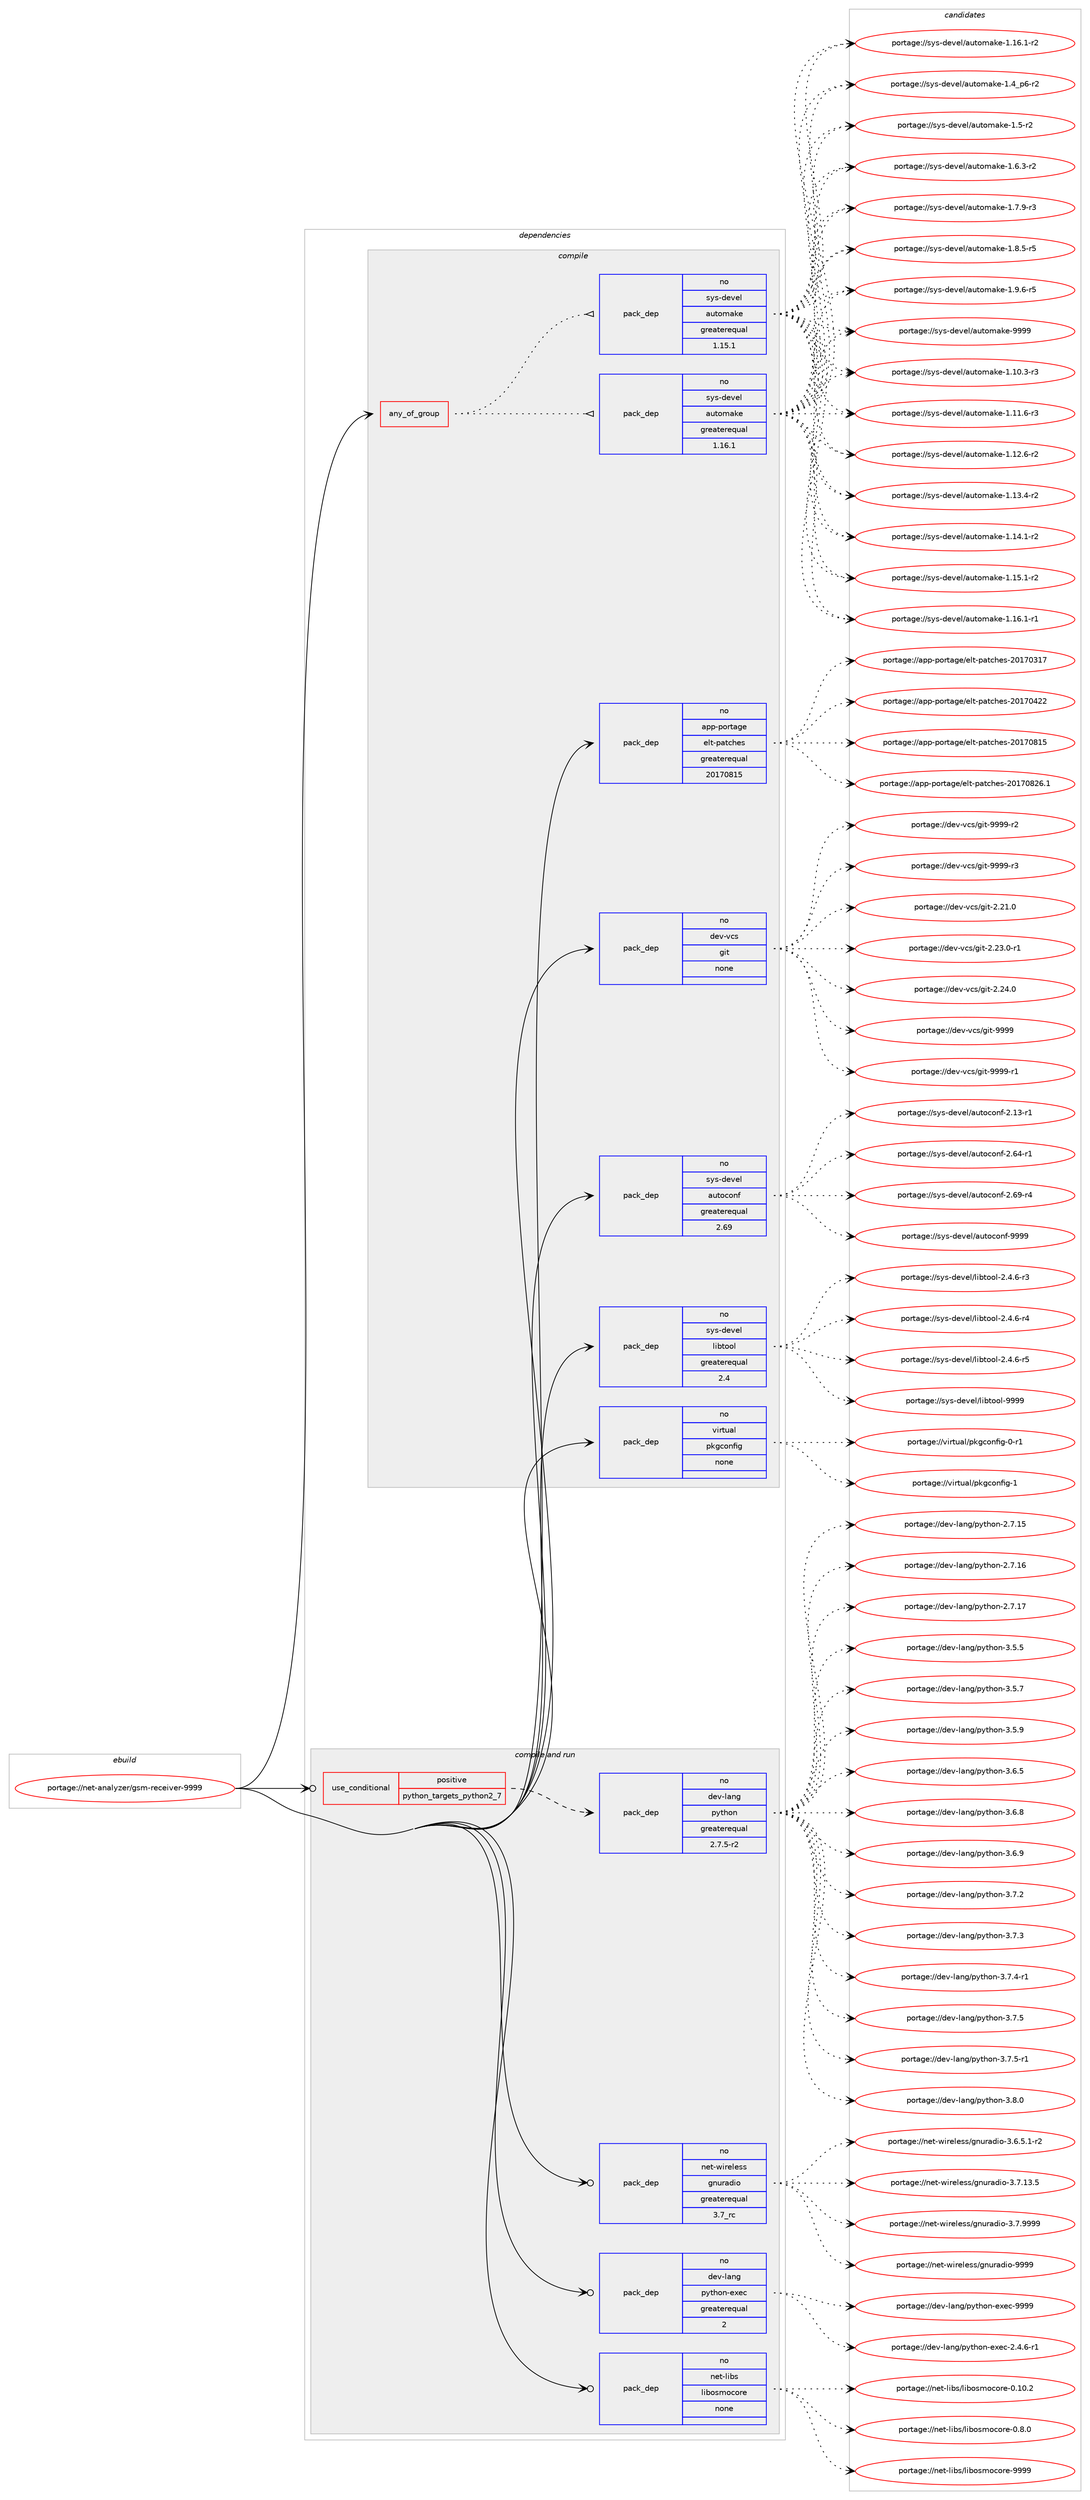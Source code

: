 digraph prolog {

# *************
# Graph options
# *************

newrank=true;
concentrate=true;
compound=true;
graph [rankdir=LR,fontname=Helvetica,fontsize=10,ranksep=1.5];#, ranksep=2.5, nodesep=0.2];
edge  [arrowhead=vee];
node  [fontname=Helvetica,fontsize=10];

# **********
# The ebuild
# **********

subgraph cluster_leftcol {
color=gray;
rank=same;
label=<<i>ebuild</i>>;
id [label="portage://net-analyzer/gsm-receiver-9999", color=red, width=4, href="../net-analyzer/gsm-receiver-9999.svg"];
}

# ****************
# The dependencies
# ****************

subgraph cluster_midcol {
color=gray;
label=<<i>dependencies</i>>;
subgraph cluster_compile {
fillcolor="#eeeeee";
style=filled;
label=<<i>compile</i>>;
subgraph any5516 {
dependency345307 [label=<<TABLE BORDER="0" CELLBORDER="1" CELLSPACING="0" CELLPADDING="4"><TR><TD CELLPADDING="10">any_of_group</TD></TR></TABLE>>, shape=none, color=red];subgraph pack253515 {
dependency345308 [label=<<TABLE BORDER="0" CELLBORDER="1" CELLSPACING="0" CELLPADDING="4" WIDTH="220"><TR><TD ROWSPAN="6" CELLPADDING="30">pack_dep</TD></TR><TR><TD WIDTH="110">no</TD></TR><TR><TD>sys-devel</TD></TR><TR><TD>automake</TD></TR><TR><TD>greaterequal</TD></TR><TR><TD>1.16.1</TD></TR></TABLE>>, shape=none, color=blue];
}
dependency345307:e -> dependency345308:w [weight=20,style="dotted",arrowhead="oinv"];
subgraph pack253516 {
dependency345309 [label=<<TABLE BORDER="0" CELLBORDER="1" CELLSPACING="0" CELLPADDING="4" WIDTH="220"><TR><TD ROWSPAN="6" CELLPADDING="30">pack_dep</TD></TR><TR><TD WIDTH="110">no</TD></TR><TR><TD>sys-devel</TD></TR><TR><TD>automake</TD></TR><TR><TD>greaterequal</TD></TR><TR><TD>1.15.1</TD></TR></TABLE>>, shape=none, color=blue];
}
dependency345307:e -> dependency345309:w [weight=20,style="dotted",arrowhead="oinv"];
}
id:e -> dependency345307:w [weight=20,style="solid",arrowhead="vee"];
subgraph pack253517 {
dependency345310 [label=<<TABLE BORDER="0" CELLBORDER="1" CELLSPACING="0" CELLPADDING="4" WIDTH="220"><TR><TD ROWSPAN="6" CELLPADDING="30">pack_dep</TD></TR><TR><TD WIDTH="110">no</TD></TR><TR><TD>app-portage</TD></TR><TR><TD>elt-patches</TD></TR><TR><TD>greaterequal</TD></TR><TR><TD>20170815</TD></TR></TABLE>>, shape=none, color=blue];
}
id:e -> dependency345310:w [weight=20,style="solid",arrowhead="vee"];
subgraph pack253518 {
dependency345311 [label=<<TABLE BORDER="0" CELLBORDER="1" CELLSPACING="0" CELLPADDING="4" WIDTH="220"><TR><TD ROWSPAN="6" CELLPADDING="30">pack_dep</TD></TR><TR><TD WIDTH="110">no</TD></TR><TR><TD>dev-vcs</TD></TR><TR><TD>git</TD></TR><TR><TD>none</TD></TR><TR><TD></TD></TR></TABLE>>, shape=none, color=blue];
}
id:e -> dependency345311:w [weight=20,style="solid",arrowhead="vee"];
subgraph pack253519 {
dependency345312 [label=<<TABLE BORDER="0" CELLBORDER="1" CELLSPACING="0" CELLPADDING="4" WIDTH="220"><TR><TD ROWSPAN="6" CELLPADDING="30">pack_dep</TD></TR><TR><TD WIDTH="110">no</TD></TR><TR><TD>sys-devel</TD></TR><TR><TD>autoconf</TD></TR><TR><TD>greaterequal</TD></TR><TR><TD>2.69</TD></TR></TABLE>>, shape=none, color=blue];
}
id:e -> dependency345312:w [weight=20,style="solid",arrowhead="vee"];
subgraph pack253520 {
dependency345313 [label=<<TABLE BORDER="0" CELLBORDER="1" CELLSPACING="0" CELLPADDING="4" WIDTH="220"><TR><TD ROWSPAN="6" CELLPADDING="30">pack_dep</TD></TR><TR><TD WIDTH="110">no</TD></TR><TR><TD>sys-devel</TD></TR><TR><TD>libtool</TD></TR><TR><TD>greaterequal</TD></TR><TR><TD>2.4</TD></TR></TABLE>>, shape=none, color=blue];
}
id:e -> dependency345313:w [weight=20,style="solid",arrowhead="vee"];
subgraph pack253521 {
dependency345314 [label=<<TABLE BORDER="0" CELLBORDER="1" CELLSPACING="0" CELLPADDING="4" WIDTH="220"><TR><TD ROWSPAN="6" CELLPADDING="30">pack_dep</TD></TR><TR><TD WIDTH="110">no</TD></TR><TR><TD>virtual</TD></TR><TR><TD>pkgconfig</TD></TR><TR><TD>none</TD></TR><TR><TD></TD></TR></TABLE>>, shape=none, color=blue];
}
id:e -> dependency345314:w [weight=20,style="solid",arrowhead="vee"];
}
subgraph cluster_compileandrun {
fillcolor="#eeeeee";
style=filled;
label=<<i>compile and run</i>>;
subgraph cond86131 {
dependency345315 [label=<<TABLE BORDER="0" CELLBORDER="1" CELLSPACING="0" CELLPADDING="4"><TR><TD ROWSPAN="3" CELLPADDING="10">use_conditional</TD></TR><TR><TD>positive</TD></TR><TR><TD>python_targets_python2_7</TD></TR></TABLE>>, shape=none, color=red];
subgraph pack253522 {
dependency345316 [label=<<TABLE BORDER="0" CELLBORDER="1" CELLSPACING="0" CELLPADDING="4" WIDTH="220"><TR><TD ROWSPAN="6" CELLPADDING="30">pack_dep</TD></TR><TR><TD WIDTH="110">no</TD></TR><TR><TD>dev-lang</TD></TR><TR><TD>python</TD></TR><TR><TD>greaterequal</TD></TR><TR><TD>2.7.5-r2</TD></TR></TABLE>>, shape=none, color=blue];
}
dependency345315:e -> dependency345316:w [weight=20,style="dashed",arrowhead="vee"];
}
id:e -> dependency345315:w [weight=20,style="solid",arrowhead="odotvee"];
subgraph pack253523 {
dependency345317 [label=<<TABLE BORDER="0" CELLBORDER="1" CELLSPACING="0" CELLPADDING="4" WIDTH="220"><TR><TD ROWSPAN="6" CELLPADDING="30">pack_dep</TD></TR><TR><TD WIDTH="110">no</TD></TR><TR><TD>dev-lang</TD></TR><TR><TD>python-exec</TD></TR><TR><TD>greaterequal</TD></TR><TR><TD>2</TD></TR></TABLE>>, shape=none, color=blue];
}
id:e -> dependency345317:w [weight=20,style="solid",arrowhead="odotvee"];
subgraph pack253524 {
dependency345318 [label=<<TABLE BORDER="0" CELLBORDER="1" CELLSPACING="0" CELLPADDING="4" WIDTH="220"><TR><TD ROWSPAN="6" CELLPADDING="30">pack_dep</TD></TR><TR><TD WIDTH="110">no</TD></TR><TR><TD>net-libs</TD></TR><TR><TD>libosmocore</TD></TR><TR><TD>none</TD></TR><TR><TD></TD></TR></TABLE>>, shape=none, color=blue];
}
id:e -> dependency345318:w [weight=20,style="solid",arrowhead="odotvee"];
subgraph pack253525 {
dependency345319 [label=<<TABLE BORDER="0" CELLBORDER="1" CELLSPACING="0" CELLPADDING="4" WIDTH="220"><TR><TD ROWSPAN="6" CELLPADDING="30">pack_dep</TD></TR><TR><TD WIDTH="110">no</TD></TR><TR><TD>net-wireless</TD></TR><TR><TD>gnuradio</TD></TR><TR><TD>greaterequal</TD></TR><TR><TD>3.7_rc</TD></TR></TABLE>>, shape=none, color=blue];
}
id:e -> dependency345319:w [weight=20,style="solid",arrowhead="odotvee"];
}
subgraph cluster_run {
fillcolor="#eeeeee";
style=filled;
label=<<i>run</i>>;
}
}

# **************
# The candidates
# **************

subgraph cluster_choices {
rank=same;
color=gray;
label=<<i>candidates</i>>;

subgraph choice253515 {
color=black;
nodesep=1;
choiceportage11512111545100101118101108479711711611110997107101454946494846514511451 [label="portage://sys-devel/automake-1.10.3-r3", color=red, width=4,href="../sys-devel/automake-1.10.3-r3.svg"];
choiceportage11512111545100101118101108479711711611110997107101454946494946544511451 [label="portage://sys-devel/automake-1.11.6-r3", color=red, width=4,href="../sys-devel/automake-1.11.6-r3.svg"];
choiceportage11512111545100101118101108479711711611110997107101454946495046544511450 [label="portage://sys-devel/automake-1.12.6-r2", color=red, width=4,href="../sys-devel/automake-1.12.6-r2.svg"];
choiceportage11512111545100101118101108479711711611110997107101454946495146524511450 [label="portage://sys-devel/automake-1.13.4-r2", color=red, width=4,href="../sys-devel/automake-1.13.4-r2.svg"];
choiceportage11512111545100101118101108479711711611110997107101454946495246494511450 [label="portage://sys-devel/automake-1.14.1-r2", color=red, width=4,href="../sys-devel/automake-1.14.1-r2.svg"];
choiceportage11512111545100101118101108479711711611110997107101454946495346494511450 [label="portage://sys-devel/automake-1.15.1-r2", color=red, width=4,href="../sys-devel/automake-1.15.1-r2.svg"];
choiceportage11512111545100101118101108479711711611110997107101454946495446494511449 [label="portage://sys-devel/automake-1.16.1-r1", color=red, width=4,href="../sys-devel/automake-1.16.1-r1.svg"];
choiceportage11512111545100101118101108479711711611110997107101454946495446494511450 [label="portage://sys-devel/automake-1.16.1-r2", color=red, width=4,href="../sys-devel/automake-1.16.1-r2.svg"];
choiceportage115121115451001011181011084797117116111109971071014549465295112544511450 [label="portage://sys-devel/automake-1.4_p6-r2", color=red, width=4,href="../sys-devel/automake-1.4_p6-r2.svg"];
choiceportage11512111545100101118101108479711711611110997107101454946534511450 [label="portage://sys-devel/automake-1.5-r2", color=red, width=4,href="../sys-devel/automake-1.5-r2.svg"];
choiceportage115121115451001011181011084797117116111109971071014549465446514511450 [label="portage://sys-devel/automake-1.6.3-r2", color=red, width=4,href="../sys-devel/automake-1.6.3-r2.svg"];
choiceportage115121115451001011181011084797117116111109971071014549465546574511451 [label="portage://sys-devel/automake-1.7.9-r3", color=red, width=4,href="../sys-devel/automake-1.7.9-r3.svg"];
choiceportage115121115451001011181011084797117116111109971071014549465646534511453 [label="portage://sys-devel/automake-1.8.5-r5", color=red, width=4,href="../sys-devel/automake-1.8.5-r5.svg"];
choiceportage115121115451001011181011084797117116111109971071014549465746544511453 [label="portage://sys-devel/automake-1.9.6-r5", color=red, width=4,href="../sys-devel/automake-1.9.6-r5.svg"];
choiceportage115121115451001011181011084797117116111109971071014557575757 [label="portage://sys-devel/automake-9999", color=red, width=4,href="../sys-devel/automake-9999.svg"];
dependency345308:e -> choiceportage11512111545100101118101108479711711611110997107101454946494846514511451:w [style=dotted,weight="100"];
dependency345308:e -> choiceportage11512111545100101118101108479711711611110997107101454946494946544511451:w [style=dotted,weight="100"];
dependency345308:e -> choiceportage11512111545100101118101108479711711611110997107101454946495046544511450:w [style=dotted,weight="100"];
dependency345308:e -> choiceportage11512111545100101118101108479711711611110997107101454946495146524511450:w [style=dotted,weight="100"];
dependency345308:e -> choiceportage11512111545100101118101108479711711611110997107101454946495246494511450:w [style=dotted,weight="100"];
dependency345308:e -> choiceportage11512111545100101118101108479711711611110997107101454946495346494511450:w [style=dotted,weight="100"];
dependency345308:e -> choiceportage11512111545100101118101108479711711611110997107101454946495446494511449:w [style=dotted,weight="100"];
dependency345308:e -> choiceportage11512111545100101118101108479711711611110997107101454946495446494511450:w [style=dotted,weight="100"];
dependency345308:e -> choiceportage115121115451001011181011084797117116111109971071014549465295112544511450:w [style=dotted,weight="100"];
dependency345308:e -> choiceportage11512111545100101118101108479711711611110997107101454946534511450:w [style=dotted,weight="100"];
dependency345308:e -> choiceportage115121115451001011181011084797117116111109971071014549465446514511450:w [style=dotted,weight="100"];
dependency345308:e -> choiceportage115121115451001011181011084797117116111109971071014549465546574511451:w [style=dotted,weight="100"];
dependency345308:e -> choiceportage115121115451001011181011084797117116111109971071014549465646534511453:w [style=dotted,weight="100"];
dependency345308:e -> choiceportage115121115451001011181011084797117116111109971071014549465746544511453:w [style=dotted,weight="100"];
dependency345308:e -> choiceportage115121115451001011181011084797117116111109971071014557575757:w [style=dotted,weight="100"];
}
subgraph choice253516 {
color=black;
nodesep=1;
choiceportage11512111545100101118101108479711711611110997107101454946494846514511451 [label="portage://sys-devel/automake-1.10.3-r3", color=red, width=4,href="../sys-devel/automake-1.10.3-r3.svg"];
choiceportage11512111545100101118101108479711711611110997107101454946494946544511451 [label="portage://sys-devel/automake-1.11.6-r3", color=red, width=4,href="../sys-devel/automake-1.11.6-r3.svg"];
choiceportage11512111545100101118101108479711711611110997107101454946495046544511450 [label="portage://sys-devel/automake-1.12.6-r2", color=red, width=4,href="../sys-devel/automake-1.12.6-r2.svg"];
choiceportage11512111545100101118101108479711711611110997107101454946495146524511450 [label="portage://sys-devel/automake-1.13.4-r2", color=red, width=4,href="../sys-devel/automake-1.13.4-r2.svg"];
choiceportage11512111545100101118101108479711711611110997107101454946495246494511450 [label="portage://sys-devel/automake-1.14.1-r2", color=red, width=4,href="../sys-devel/automake-1.14.1-r2.svg"];
choiceportage11512111545100101118101108479711711611110997107101454946495346494511450 [label="portage://sys-devel/automake-1.15.1-r2", color=red, width=4,href="../sys-devel/automake-1.15.1-r2.svg"];
choiceportage11512111545100101118101108479711711611110997107101454946495446494511449 [label="portage://sys-devel/automake-1.16.1-r1", color=red, width=4,href="../sys-devel/automake-1.16.1-r1.svg"];
choiceportage11512111545100101118101108479711711611110997107101454946495446494511450 [label="portage://sys-devel/automake-1.16.1-r2", color=red, width=4,href="../sys-devel/automake-1.16.1-r2.svg"];
choiceportage115121115451001011181011084797117116111109971071014549465295112544511450 [label="portage://sys-devel/automake-1.4_p6-r2", color=red, width=4,href="../sys-devel/automake-1.4_p6-r2.svg"];
choiceportage11512111545100101118101108479711711611110997107101454946534511450 [label="portage://sys-devel/automake-1.5-r2", color=red, width=4,href="../sys-devel/automake-1.5-r2.svg"];
choiceportage115121115451001011181011084797117116111109971071014549465446514511450 [label="portage://sys-devel/automake-1.6.3-r2", color=red, width=4,href="../sys-devel/automake-1.6.3-r2.svg"];
choiceportage115121115451001011181011084797117116111109971071014549465546574511451 [label="portage://sys-devel/automake-1.7.9-r3", color=red, width=4,href="../sys-devel/automake-1.7.9-r3.svg"];
choiceportage115121115451001011181011084797117116111109971071014549465646534511453 [label="portage://sys-devel/automake-1.8.5-r5", color=red, width=4,href="../sys-devel/automake-1.8.5-r5.svg"];
choiceportage115121115451001011181011084797117116111109971071014549465746544511453 [label="portage://sys-devel/automake-1.9.6-r5", color=red, width=4,href="../sys-devel/automake-1.9.6-r5.svg"];
choiceportage115121115451001011181011084797117116111109971071014557575757 [label="portage://sys-devel/automake-9999", color=red, width=4,href="../sys-devel/automake-9999.svg"];
dependency345309:e -> choiceportage11512111545100101118101108479711711611110997107101454946494846514511451:w [style=dotted,weight="100"];
dependency345309:e -> choiceportage11512111545100101118101108479711711611110997107101454946494946544511451:w [style=dotted,weight="100"];
dependency345309:e -> choiceportage11512111545100101118101108479711711611110997107101454946495046544511450:w [style=dotted,weight="100"];
dependency345309:e -> choiceportage11512111545100101118101108479711711611110997107101454946495146524511450:w [style=dotted,weight="100"];
dependency345309:e -> choiceportage11512111545100101118101108479711711611110997107101454946495246494511450:w [style=dotted,weight="100"];
dependency345309:e -> choiceportage11512111545100101118101108479711711611110997107101454946495346494511450:w [style=dotted,weight="100"];
dependency345309:e -> choiceportage11512111545100101118101108479711711611110997107101454946495446494511449:w [style=dotted,weight="100"];
dependency345309:e -> choiceportage11512111545100101118101108479711711611110997107101454946495446494511450:w [style=dotted,weight="100"];
dependency345309:e -> choiceportage115121115451001011181011084797117116111109971071014549465295112544511450:w [style=dotted,weight="100"];
dependency345309:e -> choiceportage11512111545100101118101108479711711611110997107101454946534511450:w [style=dotted,weight="100"];
dependency345309:e -> choiceportage115121115451001011181011084797117116111109971071014549465446514511450:w [style=dotted,weight="100"];
dependency345309:e -> choiceportage115121115451001011181011084797117116111109971071014549465546574511451:w [style=dotted,weight="100"];
dependency345309:e -> choiceportage115121115451001011181011084797117116111109971071014549465646534511453:w [style=dotted,weight="100"];
dependency345309:e -> choiceportage115121115451001011181011084797117116111109971071014549465746544511453:w [style=dotted,weight="100"];
dependency345309:e -> choiceportage115121115451001011181011084797117116111109971071014557575757:w [style=dotted,weight="100"];
}
subgraph choice253517 {
color=black;
nodesep=1;
choiceportage97112112451121111141169710310147101108116451129711699104101115455048495548514955 [label="portage://app-portage/elt-patches-20170317", color=red, width=4,href="../app-portage/elt-patches-20170317.svg"];
choiceportage97112112451121111141169710310147101108116451129711699104101115455048495548525050 [label="portage://app-portage/elt-patches-20170422", color=red, width=4,href="../app-portage/elt-patches-20170422.svg"];
choiceportage97112112451121111141169710310147101108116451129711699104101115455048495548564953 [label="portage://app-portage/elt-patches-20170815", color=red, width=4,href="../app-portage/elt-patches-20170815.svg"];
choiceportage971121124511211111411697103101471011081164511297116991041011154550484955485650544649 [label="portage://app-portage/elt-patches-20170826.1", color=red, width=4,href="../app-portage/elt-patches-20170826.1.svg"];
dependency345310:e -> choiceportage97112112451121111141169710310147101108116451129711699104101115455048495548514955:w [style=dotted,weight="100"];
dependency345310:e -> choiceportage97112112451121111141169710310147101108116451129711699104101115455048495548525050:w [style=dotted,weight="100"];
dependency345310:e -> choiceportage97112112451121111141169710310147101108116451129711699104101115455048495548564953:w [style=dotted,weight="100"];
dependency345310:e -> choiceportage971121124511211111411697103101471011081164511297116991041011154550484955485650544649:w [style=dotted,weight="100"];
}
subgraph choice253518 {
color=black;
nodesep=1;
choiceportage10010111845118991154710310511645504650494648 [label="portage://dev-vcs/git-2.21.0", color=red, width=4,href="../dev-vcs/git-2.21.0.svg"];
choiceportage100101118451189911547103105116455046505146484511449 [label="portage://dev-vcs/git-2.23.0-r1", color=red, width=4,href="../dev-vcs/git-2.23.0-r1.svg"];
choiceportage10010111845118991154710310511645504650524648 [label="portage://dev-vcs/git-2.24.0", color=red, width=4,href="../dev-vcs/git-2.24.0.svg"];
choiceportage1001011184511899115471031051164557575757 [label="portage://dev-vcs/git-9999", color=red, width=4,href="../dev-vcs/git-9999.svg"];
choiceportage10010111845118991154710310511645575757574511449 [label="portage://dev-vcs/git-9999-r1", color=red, width=4,href="../dev-vcs/git-9999-r1.svg"];
choiceportage10010111845118991154710310511645575757574511450 [label="portage://dev-vcs/git-9999-r2", color=red, width=4,href="../dev-vcs/git-9999-r2.svg"];
choiceportage10010111845118991154710310511645575757574511451 [label="portage://dev-vcs/git-9999-r3", color=red, width=4,href="../dev-vcs/git-9999-r3.svg"];
dependency345311:e -> choiceportage10010111845118991154710310511645504650494648:w [style=dotted,weight="100"];
dependency345311:e -> choiceportage100101118451189911547103105116455046505146484511449:w [style=dotted,weight="100"];
dependency345311:e -> choiceportage10010111845118991154710310511645504650524648:w [style=dotted,weight="100"];
dependency345311:e -> choiceportage1001011184511899115471031051164557575757:w [style=dotted,weight="100"];
dependency345311:e -> choiceportage10010111845118991154710310511645575757574511449:w [style=dotted,weight="100"];
dependency345311:e -> choiceportage10010111845118991154710310511645575757574511450:w [style=dotted,weight="100"];
dependency345311:e -> choiceportage10010111845118991154710310511645575757574511451:w [style=dotted,weight="100"];
}
subgraph choice253519 {
color=black;
nodesep=1;
choiceportage1151211154510010111810110847971171161119911111010245504649514511449 [label="portage://sys-devel/autoconf-2.13-r1", color=red, width=4,href="../sys-devel/autoconf-2.13-r1.svg"];
choiceportage1151211154510010111810110847971171161119911111010245504654524511449 [label="portage://sys-devel/autoconf-2.64-r1", color=red, width=4,href="../sys-devel/autoconf-2.64-r1.svg"];
choiceportage1151211154510010111810110847971171161119911111010245504654574511452 [label="portage://sys-devel/autoconf-2.69-r4", color=red, width=4,href="../sys-devel/autoconf-2.69-r4.svg"];
choiceportage115121115451001011181011084797117116111991111101024557575757 [label="portage://sys-devel/autoconf-9999", color=red, width=4,href="../sys-devel/autoconf-9999.svg"];
dependency345312:e -> choiceportage1151211154510010111810110847971171161119911111010245504649514511449:w [style=dotted,weight="100"];
dependency345312:e -> choiceportage1151211154510010111810110847971171161119911111010245504654524511449:w [style=dotted,weight="100"];
dependency345312:e -> choiceportage1151211154510010111810110847971171161119911111010245504654574511452:w [style=dotted,weight="100"];
dependency345312:e -> choiceportage115121115451001011181011084797117116111991111101024557575757:w [style=dotted,weight="100"];
}
subgraph choice253520 {
color=black;
nodesep=1;
choiceportage1151211154510010111810110847108105981161111111084550465246544511451 [label="portage://sys-devel/libtool-2.4.6-r3", color=red, width=4,href="../sys-devel/libtool-2.4.6-r3.svg"];
choiceportage1151211154510010111810110847108105981161111111084550465246544511452 [label="portage://sys-devel/libtool-2.4.6-r4", color=red, width=4,href="../sys-devel/libtool-2.4.6-r4.svg"];
choiceportage1151211154510010111810110847108105981161111111084550465246544511453 [label="portage://sys-devel/libtool-2.4.6-r5", color=red, width=4,href="../sys-devel/libtool-2.4.6-r5.svg"];
choiceportage1151211154510010111810110847108105981161111111084557575757 [label="portage://sys-devel/libtool-9999", color=red, width=4,href="../sys-devel/libtool-9999.svg"];
dependency345313:e -> choiceportage1151211154510010111810110847108105981161111111084550465246544511451:w [style=dotted,weight="100"];
dependency345313:e -> choiceportage1151211154510010111810110847108105981161111111084550465246544511452:w [style=dotted,weight="100"];
dependency345313:e -> choiceportage1151211154510010111810110847108105981161111111084550465246544511453:w [style=dotted,weight="100"];
dependency345313:e -> choiceportage1151211154510010111810110847108105981161111111084557575757:w [style=dotted,weight="100"];
}
subgraph choice253521 {
color=black;
nodesep=1;
choiceportage11810511411611797108471121071039911111010210510345484511449 [label="portage://virtual/pkgconfig-0-r1", color=red, width=4,href="../virtual/pkgconfig-0-r1.svg"];
choiceportage1181051141161179710847112107103991111101021051034549 [label="portage://virtual/pkgconfig-1", color=red, width=4,href="../virtual/pkgconfig-1.svg"];
dependency345314:e -> choiceportage11810511411611797108471121071039911111010210510345484511449:w [style=dotted,weight="100"];
dependency345314:e -> choiceportage1181051141161179710847112107103991111101021051034549:w [style=dotted,weight="100"];
}
subgraph choice253522 {
color=black;
nodesep=1;
choiceportage10010111845108971101034711212111610411111045504655464953 [label="portage://dev-lang/python-2.7.15", color=red, width=4,href="../dev-lang/python-2.7.15.svg"];
choiceportage10010111845108971101034711212111610411111045504655464954 [label="portage://dev-lang/python-2.7.16", color=red, width=4,href="../dev-lang/python-2.7.16.svg"];
choiceportage10010111845108971101034711212111610411111045504655464955 [label="portage://dev-lang/python-2.7.17", color=red, width=4,href="../dev-lang/python-2.7.17.svg"];
choiceportage100101118451089711010347112121116104111110455146534653 [label="portage://dev-lang/python-3.5.5", color=red, width=4,href="../dev-lang/python-3.5.5.svg"];
choiceportage100101118451089711010347112121116104111110455146534655 [label="portage://dev-lang/python-3.5.7", color=red, width=4,href="../dev-lang/python-3.5.7.svg"];
choiceportage100101118451089711010347112121116104111110455146534657 [label="portage://dev-lang/python-3.5.9", color=red, width=4,href="../dev-lang/python-3.5.9.svg"];
choiceportage100101118451089711010347112121116104111110455146544653 [label="portage://dev-lang/python-3.6.5", color=red, width=4,href="../dev-lang/python-3.6.5.svg"];
choiceportage100101118451089711010347112121116104111110455146544656 [label="portage://dev-lang/python-3.6.8", color=red, width=4,href="../dev-lang/python-3.6.8.svg"];
choiceportage100101118451089711010347112121116104111110455146544657 [label="portage://dev-lang/python-3.6.9", color=red, width=4,href="../dev-lang/python-3.6.9.svg"];
choiceportage100101118451089711010347112121116104111110455146554650 [label="portage://dev-lang/python-3.7.2", color=red, width=4,href="../dev-lang/python-3.7.2.svg"];
choiceportage100101118451089711010347112121116104111110455146554651 [label="portage://dev-lang/python-3.7.3", color=red, width=4,href="../dev-lang/python-3.7.3.svg"];
choiceportage1001011184510897110103471121211161041111104551465546524511449 [label="portage://dev-lang/python-3.7.4-r1", color=red, width=4,href="../dev-lang/python-3.7.4-r1.svg"];
choiceportage100101118451089711010347112121116104111110455146554653 [label="portage://dev-lang/python-3.7.5", color=red, width=4,href="../dev-lang/python-3.7.5.svg"];
choiceportage1001011184510897110103471121211161041111104551465546534511449 [label="portage://dev-lang/python-3.7.5-r1", color=red, width=4,href="../dev-lang/python-3.7.5-r1.svg"];
choiceportage100101118451089711010347112121116104111110455146564648 [label="portage://dev-lang/python-3.8.0", color=red, width=4,href="../dev-lang/python-3.8.0.svg"];
dependency345316:e -> choiceportage10010111845108971101034711212111610411111045504655464953:w [style=dotted,weight="100"];
dependency345316:e -> choiceportage10010111845108971101034711212111610411111045504655464954:w [style=dotted,weight="100"];
dependency345316:e -> choiceportage10010111845108971101034711212111610411111045504655464955:w [style=dotted,weight="100"];
dependency345316:e -> choiceportage100101118451089711010347112121116104111110455146534653:w [style=dotted,weight="100"];
dependency345316:e -> choiceportage100101118451089711010347112121116104111110455146534655:w [style=dotted,weight="100"];
dependency345316:e -> choiceportage100101118451089711010347112121116104111110455146534657:w [style=dotted,weight="100"];
dependency345316:e -> choiceportage100101118451089711010347112121116104111110455146544653:w [style=dotted,weight="100"];
dependency345316:e -> choiceportage100101118451089711010347112121116104111110455146544656:w [style=dotted,weight="100"];
dependency345316:e -> choiceportage100101118451089711010347112121116104111110455146544657:w [style=dotted,weight="100"];
dependency345316:e -> choiceportage100101118451089711010347112121116104111110455146554650:w [style=dotted,weight="100"];
dependency345316:e -> choiceportage100101118451089711010347112121116104111110455146554651:w [style=dotted,weight="100"];
dependency345316:e -> choiceportage1001011184510897110103471121211161041111104551465546524511449:w [style=dotted,weight="100"];
dependency345316:e -> choiceportage100101118451089711010347112121116104111110455146554653:w [style=dotted,weight="100"];
dependency345316:e -> choiceportage1001011184510897110103471121211161041111104551465546534511449:w [style=dotted,weight="100"];
dependency345316:e -> choiceportage100101118451089711010347112121116104111110455146564648:w [style=dotted,weight="100"];
}
subgraph choice253523 {
color=black;
nodesep=1;
choiceportage10010111845108971101034711212111610411111045101120101994550465246544511449 [label="portage://dev-lang/python-exec-2.4.6-r1", color=red, width=4,href="../dev-lang/python-exec-2.4.6-r1.svg"];
choiceportage10010111845108971101034711212111610411111045101120101994557575757 [label="portage://dev-lang/python-exec-9999", color=red, width=4,href="../dev-lang/python-exec-9999.svg"];
dependency345317:e -> choiceportage10010111845108971101034711212111610411111045101120101994550465246544511449:w [style=dotted,weight="100"];
dependency345317:e -> choiceportage10010111845108971101034711212111610411111045101120101994557575757:w [style=dotted,weight="100"];
}
subgraph choice253524 {
color=black;
nodesep=1;
choiceportage110101116451081059811547108105981111151091119911111410145484649484650 [label="portage://net-libs/libosmocore-0.10.2", color=red, width=4,href="../net-libs/libosmocore-0.10.2.svg"];
choiceportage1101011164510810598115471081059811111510911199111114101454846564648 [label="portage://net-libs/libosmocore-0.8.0", color=red, width=4,href="../net-libs/libosmocore-0.8.0.svg"];
choiceportage11010111645108105981154710810598111115109111991111141014557575757 [label="portage://net-libs/libosmocore-9999", color=red, width=4,href="../net-libs/libosmocore-9999.svg"];
dependency345318:e -> choiceportage110101116451081059811547108105981111151091119911111410145484649484650:w [style=dotted,weight="100"];
dependency345318:e -> choiceportage1101011164510810598115471081059811111510911199111114101454846564648:w [style=dotted,weight="100"];
dependency345318:e -> choiceportage11010111645108105981154710810598111115109111991111141014557575757:w [style=dotted,weight="100"];
}
subgraph choice253525 {
color=black;
nodesep=1;
choiceportage11010111645119105114101108101115115471031101171149710010511145514654465346494511450 [label="portage://net-wireless/gnuradio-3.6.5.1-r2", color=red, width=4,href="../net-wireless/gnuradio-3.6.5.1-r2.svg"];
choiceportage110101116451191051141011081011151154710311011711497100105111455146554649514653 [label="portage://net-wireless/gnuradio-3.7.13.5", color=red, width=4,href="../net-wireless/gnuradio-3.7.13.5.svg"];
choiceportage110101116451191051141011081011151154710311011711497100105111455146554657575757 [label="portage://net-wireless/gnuradio-3.7.9999", color=red, width=4,href="../net-wireless/gnuradio-3.7.9999.svg"];
choiceportage1101011164511910511410110810111511547103110117114971001051114557575757 [label="portage://net-wireless/gnuradio-9999", color=red, width=4,href="../net-wireless/gnuradio-9999.svg"];
dependency345319:e -> choiceportage11010111645119105114101108101115115471031101171149710010511145514654465346494511450:w [style=dotted,weight="100"];
dependency345319:e -> choiceportage110101116451191051141011081011151154710311011711497100105111455146554649514653:w [style=dotted,weight="100"];
dependency345319:e -> choiceportage110101116451191051141011081011151154710311011711497100105111455146554657575757:w [style=dotted,weight="100"];
dependency345319:e -> choiceportage1101011164511910511410110810111511547103110117114971001051114557575757:w [style=dotted,weight="100"];
}
}

}

